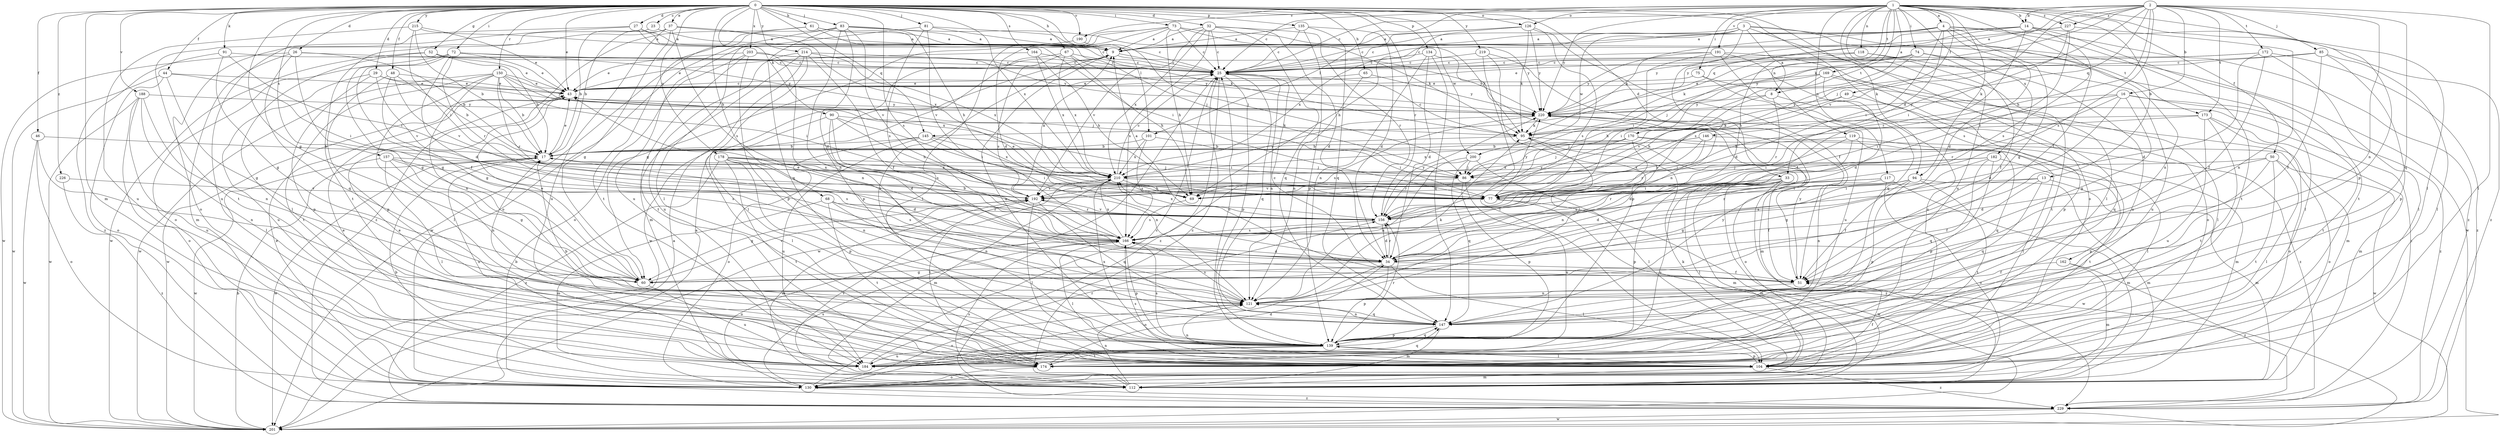 strict digraph  {
0;
1;
2;
3;
4;
8;
9;
13;
14;
16;
17;
23;
25;
26;
27;
29;
32;
33;
34;
37;
43;
44;
46;
48;
49;
50;
51;
52;
60;
61;
65;
67;
68;
69;
72;
73;
74;
75;
77;
81;
83;
85;
86;
90;
91;
94;
95;
101;
104;
112;
117;
118;
119;
121;
126;
130;
134;
135;
139;
145;
146;
147;
150;
156;
157;
162;
164;
166;
169;
170;
172;
173;
174;
178;
182;
184;
188;
190;
191;
192;
200;
201;
203;
210;
214;
215;
219;
220;
226;
227;
229;
0 -> 23  [label=c];
0 -> 26  [label=d];
0 -> 27  [label=d];
0 -> 29  [label=d];
0 -> 32  [label=d];
0 -> 33  [label=d];
0 -> 37  [label=e];
0 -> 43  [label=e];
0 -> 44  [label=f];
0 -> 46  [label=f];
0 -> 48  [label=f];
0 -> 52  [label=g];
0 -> 60  [label=g];
0 -> 61  [label=h];
0 -> 65  [label=h];
0 -> 67  [label=h];
0 -> 68  [label=h];
0 -> 72  [label=i];
0 -> 73  [label=i];
0 -> 81  [label=j];
0 -> 83  [label=j];
0 -> 90  [label=k];
0 -> 91  [label=k];
0 -> 94  [label=k];
0 -> 101  [label=l];
0 -> 112  [label=m];
0 -> 126  [label=o];
0 -> 134  [label=p];
0 -> 135  [label=p];
0 -> 145  [label=q];
0 -> 150  [label=r];
0 -> 156  [label=r];
0 -> 157  [label=s];
0 -> 162  [label=s];
0 -> 164  [label=s];
0 -> 166  [label=s];
0 -> 178  [label=u];
0 -> 188  [label=v];
0 -> 190  [label=v];
0 -> 200  [label=w];
0 -> 203  [label=x];
0 -> 210  [label=x];
0 -> 214  [label=y];
0 -> 215  [label=y];
0 -> 219  [label=y];
0 -> 226  [label=z];
1 -> 4  [label=a];
1 -> 8  [label=a];
1 -> 13  [label=b];
1 -> 14  [label=b];
1 -> 25  [label=c];
1 -> 49  [label=f];
1 -> 50  [label=f];
1 -> 51  [label=f];
1 -> 74  [label=i];
1 -> 75  [label=i];
1 -> 94  [label=k];
1 -> 101  [label=l];
1 -> 104  [label=l];
1 -> 117  [label=n];
1 -> 118  [label=n];
1 -> 119  [label=n];
1 -> 126  [label=o];
1 -> 130  [label=o];
1 -> 139  [label=p];
1 -> 169  [label=t];
1 -> 170  [label=t];
1 -> 182  [label=u];
1 -> 184  [label=u];
1 -> 190  [label=v];
1 -> 191  [label=v];
1 -> 220  [label=y];
1 -> 227  [label=z];
2 -> 14  [label=b];
2 -> 16  [label=b];
2 -> 25  [label=c];
2 -> 69  [label=h];
2 -> 85  [label=j];
2 -> 86  [label=j];
2 -> 95  [label=k];
2 -> 104  [label=l];
2 -> 121  [label=n];
2 -> 145  [label=q];
2 -> 146  [label=q];
2 -> 147  [label=q];
2 -> 166  [label=s];
2 -> 172  [label=t];
2 -> 173  [label=t];
2 -> 192  [label=v];
2 -> 227  [label=z];
3 -> 8  [label=a];
3 -> 9  [label=a];
3 -> 104  [label=l];
3 -> 166  [label=s];
3 -> 173  [label=t];
3 -> 200  [label=w];
3 -> 201  [label=w];
3 -> 210  [label=x];
4 -> 9  [label=a];
4 -> 25  [label=c];
4 -> 33  [label=d];
4 -> 34  [label=d];
4 -> 60  [label=g];
4 -> 77  [label=i];
4 -> 95  [label=k];
4 -> 121  [label=n];
4 -> 174  [label=t];
4 -> 229  [label=z];
8 -> 69  [label=h];
8 -> 112  [label=m];
8 -> 156  [label=r];
8 -> 220  [label=y];
9 -> 25  [label=c];
9 -> 220  [label=y];
13 -> 51  [label=f];
13 -> 77  [label=i];
13 -> 112  [label=m];
13 -> 147  [label=q];
13 -> 166  [label=s];
14 -> 9  [label=a];
14 -> 25  [label=c];
14 -> 156  [label=r];
14 -> 166  [label=s];
14 -> 174  [label=t];
14 -> 220  [label=y];
14 -> 229  [label=z];
16 -> 34  [label=d];
16 -> 60  [label=g];
16 -> 77  [label=i];
16 -> 156  [label=r];
16 -> 174  [label=t];
16 -> 220  [label=y];
16 -> 229  [label=z];
17 -> 43  [label=e];
17 -> 166  [label=s];
17 -> 184  [label=u];
17 -> 201  [label=w];
17 -> 210  [label=x];
23 -> 9  [label=a];
23 -> 17  [label=b];
23 -> 130  [label=o];
25 -> 43  [label=e];
25 -> 121  [label=n];
25 -> 139  [label=p];
25 -> 147  [label=q];
25 -> 201  [label=w];
25 -> 229  [label=z];
26 -> 17  [label=b];
26 -> 25  [label=c];
26 -> 60  [label=g];
26 -> 112  [label=m];
26 -> 147  [label=q];
26 -> 201  [label=w];
27 -> 9  [label=a];
27 -> 25  [label=c];
27 -> 86  [label=j];
27 -> 174  [label=t];
27 -> 184  [label=u];
29 -> 43  [label=e];
29 -> 139  [label=p];
29 -> 184  [label=u];
29 -> 192  [label=v];
29 -> 220  [label=y];
32 -> 9  [label=a];
32 -> 25  [label=c];
32 -> 34  [label=d];
32 -> 147  [label=q];
32 -> 156  [label=r];
32 -> 166  [label=s];
32 -> 192  [label=v];
32 -> 210  [label=x];
33 -> 34  [label=d];
33 -> 51  [label=f];
33 -> 77  [label=i];
33 -> 104  [label=l];
33 -> 112  [label=m];
33 -> 139  [label=p];
33 -> 166  [label=s];
33 -> 184  [label=u];
33 -> 201  [label=w];
33 -> 229  [label=z];
34 -> 51  [label=f];
34 -> 60  [label=g];
34 -> 104  [label=l];
34 -> 130  [label=o];
34 -> 139  [label=p];
34 -> 156  [label=r];
37 -> 9  [label=a];
37 -> 17  [label=b];
37 -> 60  [label=g];
37 -> 166  [label=s];
37 -> 174  [label=t];
37 -> 184  [label=u];
37 -> 210  [label=x];
43 -> 25  [label=c];
43 -> 201  [label=w];
43 -> 220  [label=y];
44 -> 43  [label=e];
44 -> 60  [label=g];
44 -> 77  [label=i];
44 -> 130  [label=o];
44 -> 201  [label=w];
46 -> 17  [label=b];
46 -> 121  [label=n];
46 -> 130  [label=o];
46 -> 201  [label=w];
48 -> 17  [label=b];
48 -> 43  [label=e];
48 -> 60  [label=g];
48 -> 139  [label=p];
48 -> 192  [label=v];
49 -> 147  [label=q];
49 -> 192  [label=v];
49 -> 220  [label=y];
50 -> 34  [label=d];
50 -> 104  [label=l];
50 -> 139  [label=p];
50 -> 174  [label=t];
50 -> 201  [label=w];
50 -> 210  [label=x];
51 -> 25  [label=c];
51 -> 121  [label=n];
51 -> 210  [label=x];
51 -> 220  [label=y];
52 -> 17  [label=b];
52 -> 25  [label=c];
52 -> 43  [label=e];
52 -> 104  [label=l];
52 -> 201  [label=w];
60 -> 43  [label=e];
60 -> 184  [label=u];
60 -> 192  [label=v];
61 -> 9  [label=a];
61 -> 77  [label=i];
61 -> 95  [label=k];
61 -> 174  [label=t];
61 -> 229  [label=z];
65 -> 43  [label=e];
65 -> 121  [label=n];
65 -> 220  [label=y];
67 -> 25  [label=c];
67 -> 69  [label=h];
67 -> 139  [label=p];
67 -> 166  [label=s];
67 -> 210  [label=x];
67 -> 220  [label=y];
68 -> 112  [label=m];
68 -> 121  [label=n];
68 -> 156  [label=r];
68 -> 166  [label=s];
68 -> 174  [label=t];
69 -> 166  [label=s];
72 -> 25  [label=c];
72 -> 34  [label=d];
72 -> 43  [label=e];
72 -> 51  [label=f];
72 -> 60  [label=g];
72 -> 130  [label=o];
72 -> 156  [label=r];
72 -> 220  [label=y];
73 -> 9  [label=a];
73 -> 25  [label=c];
73 -> 34  [label=d];
73 -> 60  [label=g];
73 -> 69  [label=h];
73 -> 95  [label=k];
73 -> 104  [label=l];
73 -> 220  [label=y];
74 -> 25  [label=c];
74 -> 51  [label=f];
74 -> 69  [label=h];
74 -> 86  [label=j];
74 -> 95  [label=k];
74 -> 104  [label=l];
74 -> 184  [label=u];
75 -> 43  [label=e];
75 -> 184  [label=u];
75 -> 229  [label=z];
77 -> 43  [label=e];
77 -> 112  [label=m];
77 -> 201  [label=w];
77 -> 220  [label=y];
81 -> 9  [label=a];
81 -> 25  [label=c];
81 -> 104  [label=l];
81 -> 166  [label=s];
81 -> 192  [label=v];
83 -> 9  [label=a];
83 -> 34  [label=d];
83 -> 69  [label=h];
83 -> 95  [label=k];
83 -> 121  [label=n];
83 -> 130  [label=o];
83 -> 147  [label=q];
83 -> 192  [label=v];
83 -> 201  [label=w];
85 -> 25  [label=c];
85 -> 51  [label=f];
85 -> 104  [label=l];
85 -> 139  [label=p];
85 -> 220  [label=y];
86 -> 139  [label=p];
86 -> 184  [label=u];
86 -> 192  [label=v];
90 -> 34  [label=d];
90 -> 69  [label=h];
90 -> 77  [label=i];
90 -> 95  [label=k];
90 -> 104  [label=l];
90 -> 166  [label=s];
91 -> 25  [label=c];
91 -> 60  [label=g];
91 -> 77  [label=i];
91 -> 229  [label=z];
94 -> 51  [label=f];
94 -> 60  [label=g];
94 -> 77  [label=i];
94 -> 112  [label=m];
94 -> 139  [label=p];
94 -> 156  [label=r];
94 -> 174  [label=t];
95 -> 17  [label=b];
95 -> 25  [label=c];
95 -> 121  [label=n];
95 -> 130  [label=o];
101 -> 17  [label=b];
101 -> 77  [label=i];
101 -> 166  [label=s];
101 -> 210  [label=x];
104 -> 17  [label=b];
104 -> 51  [label=f];
104 -> 112  [label=m];
104 -> 121  [label=n];
104 -> 139  [label=p];
104 -> 166  [label=s];
104 -> 229  [label=z];
112 -> 17  [label=b];
112 -> 25  [label=c];
112 -> 121  [label=n];
112 -> 166  [label=s];
112 -> 192  [label=v];
117 -> 112  [label=m];
117 -> 121  [label=n];
117 -> 130  [label=o];
117 -> 156  [label=r];
117 -> 192  [label=v];
118 -> 25  [label=c];
118 -> 34  [label=d];
118 -> 174  [label=t];
118 -> 184  [label=u];
119 -> 17  [label=b];
119 -> 34  [label=d];
119 -> 77  [label=i];
119 -> 104  [label=l];
119 -> 112  [label=m];
121 -> 95  [label=k];
121 -> 130  [label=o];
121 -> 147  [label=q];
121 -> 166  [label=s];
126 -> 9  [label=a];
126 -> 25  [label=c];
126 -> 51  [label=f];
126 -> 69  [label=h];
126 -> 95  [label=k];
126 -> 166  [label=s];
126 -> 220  [label=y];
130 -> 25  [label=c];
130 -> 43  [label=e];
130 -> 95  [label=k];
130 -> 166  [label=s];
130 -> 229  [label=z];
134 -> 25  [label=c];
134 -> 34  [label=d];
134 -> 51  [label=f];
134 -> 121  [label=n];
134 -> 147  [label=q];
135 -> 9  [label=a];
135 -> 25  [label=c];
135 -> 34  [label=d];
135 -> 139  [label=p];
135 -> 147  [label=q];
139 -> 9  [label=a];
139 -> 17  [label=b];
139 -> 25  [label=c];
139 -> 104  [label=l];
139 -> 147  [label=q];
139 -> 156  [label=r];
139 -> 166  [label=s];
139 -> 174  [label=t];
139 -> 184  [label=u];
139 -> 210  [label=x];
145 -> 17  [label=b];
145 -> 77  [label=i];
145 -> 121  [label=n];
145 -> 130  [label=o];
145 -> 184  [label=u];
145 -> 210  [label=x];
146 -> 17  [label=b];
146 -> 69  [label=h];
146 -> 77  [label=i];
146 -> 130  [label=o];
146 -> 210  [label=x];
147 -> 9  [label=a];
147 -> 112  [label=m];
147 -> 121  [label=n];
147 -> 139  [label=p];
147 -> 220  [label=y];
150 -> 17  [label=b];
150 -> 43  [label=e];
150 -> 77  [label=i];
150 -> 86  [label=j];
150 -> 104  [label=l];
150 -> 121  [label=n];
150 -> 156  [label=r];
150 -> 174  [label=t];
150 -> 201  [label=w];
150 -> 210  [label=x];
156 -> 9  [label=a];
156 -> 17  [label=b];
156 -> 34  [label=d];
156 -> 166  [label=s];
156 -> 192  [label=v];
156 -> 210  [label=x];
156 -> 220  [label=y];
157 -> 60  [label=g];
157 -> 86  [label=j];
157 -> 104  [label=l];
157 -> 121  [label=n];
157 -> 166  [label=s];
157 -> 201  [label=w];
162 -> 51  [label=f];
162 -> 112  [label=m];
162 -> 229  [label=z];
164 -> 25  [label=c];
164 -> 43  [label=e];
164 -> 69  [label=h];
164 -> 210  [label=x];
166 -> 34  [label=d];
166 -> 43  [label=e];
166 -> 104  [label=l];
166 -> 130  [label=o];
166 -> 139  [label=p];
166 -> 210  [label=x];
169 -> 34  [label=d];
169 -> 43  [label=e];
169 -> 69  [label=h];
169 -> 77  [label=i];
169 -> 104  [label=l];
169 -> 139  [label=p];
170 -> 17  [label=b];
170 -> 86  [label=j];
170 -> 104  [label=l];
170 -> 147  [label=q];
170 -> 156  [label=r];
170 -> 192  [label=v];
172 -> 25  [label=c];
172 -> 34  [label=d];
172 -> 43  [label=e];
172 -> 51  [label=f];
172 -> 104  [label=l];
172 -> 229  [label=z];
173 -> 86  [label=j];
173 -> 95  [label=k];
173 -> 112  [label=m];
173 -> 130  [label=o];
173 -> 174  [label=t];
173 -> 184  [label=u];
174 -> 34  [label=d];
174 -> 43  [label=e];
174 -> 130  [label=o];
178 -> 34  [label=d];
178 -> 77  [label=i];
178 -> 86  [label=j];
178 -> 121  [label=n];
178 -> 139  [label=p];
178 -> 174  [label=t];
178 -> 210  [label=x];
178 -> 229  [label=z];
182 -> 60  [label=g];
182 -> 86  [label=j];
182 -> 139  [label=p];
182 -> 147  [label=q];
182 -> 174  [label=t];
182 -> 210  [label=x];
184 -> 43  [label=e];
184 -> 147  [label=q];
184 -> 156  [label=r];
188 -> 104  [label=l];
188 -> 121  [label=n];
188 -> 130  [label=o];
188 -> 184  [label=u];
188 -> 201  [label=w];
188 -> 220  [label=y];
190 -> 86  [label=j];
190 -> 184  [label=u];
191 -> 25  [label=c];
191 -> 77  [label=i];
191 -> 130  [label=o];
191 -> 147  [label=q];
191 -> 184  [label=u];
191 -> 220  [label=y];
192 -> 9  [label=a];
192 -> 60  [label=g];
192 -> 104  [label=l];
192 -> 112  [label=m];
192 -> 147  [label=q];
192 -> 156  [label=r];
200 -> 86  [label=j];
200 -> 104  [label=l];
200 -> 121  [label=n];
200 -> 147  [label=q];
200 -> 156  [label=r];
201 -> 9  [label=a];
201 -> 17  [label=b];
203 -> 25  [label=c];
203 -> 43  [label=e];
203 -> 121  [label=n];
203 -> 130  [label=o];
203 -> 139  [label=p];
203 -> 174  [label=t];
203 -> 220  [label=y];
210 -> 25  [label=c];
210 -> 69  [label=h];
210 -> 77  [label=i];
210 -> 112  [label=m];
210 -> 174  [label=t];
210 -> 192  [label=v];
210 -> 220  [label=y];
214 -> 25  [label=c];
214 -> 51  [label=f];
214 -> 104  [label=l];
214 -> 112  [label=m];
214 -> 184  [label=u];
214 -> 201  [label=w];
214 -> 210  [label=x];
215 -> 9  [label=a];
215 -> 17  [label=b];
215 -> 43  [label=e];
215 -> 77  [label=i];
215 -> 184  [label=u];
219 -> 25  [label=c];
219 -> 104  [label=l];
219 -> 121  [label=n];
219 -> 139  [label=p];
220 -> 95  [label=k];
220 -> 112  [label=m];
220 -> 166  [label=s];
220 -> 229  [label=z];
226 -> 192  [label=v];
226 -> 229  [label=z];
227 -> 9  [label=a];
227 -> 77  [label=i];
227 -> 121  [label=n];
227 -> 156  [label=r];
227 -> 220  [label=y];
229 -> 9  [label=a];
229 -> 201  [label=w];
}
